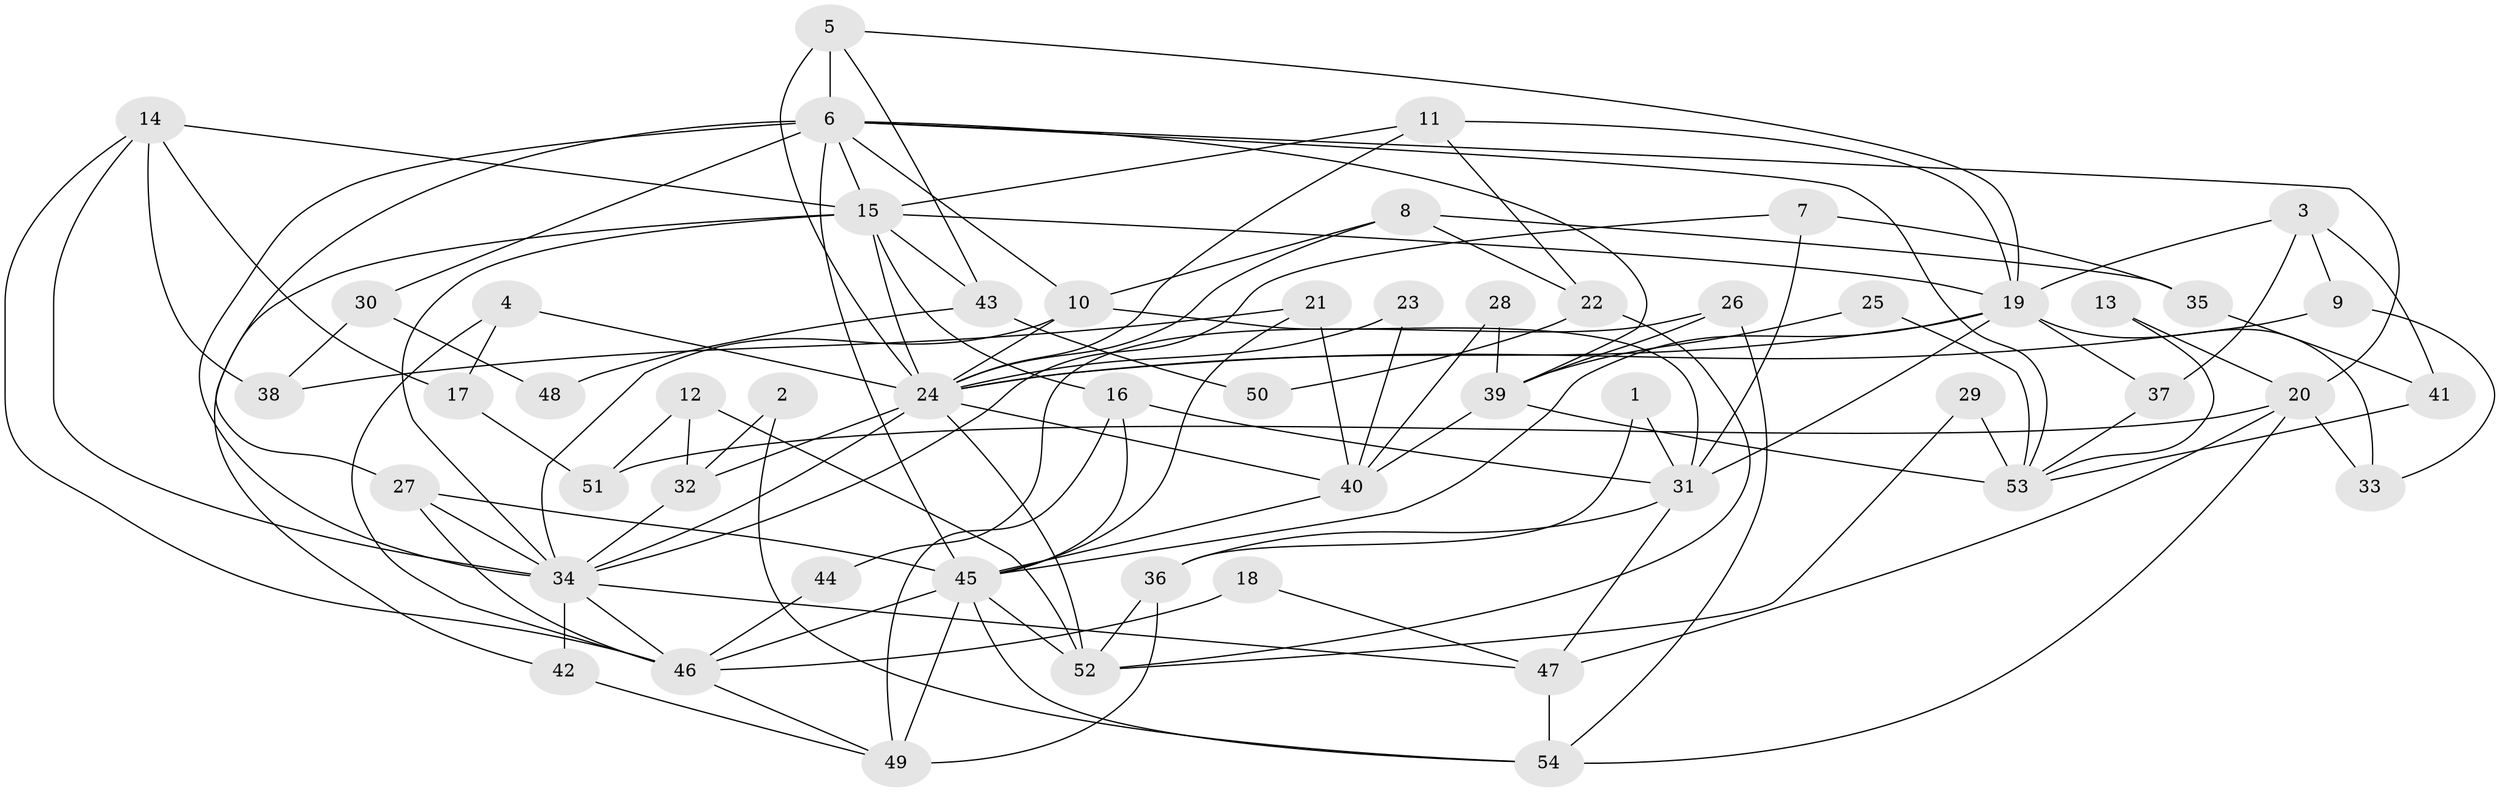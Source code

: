 // original degree distribution, {2: 0.14473684210526316, 4: 0.18421052631578946, 3: 0.32894736842105265, 6: 0.14473684210526316, 5: 0.15789473684210525, 11: 0.013157894736842105, 7: 0.02631578947368421}
// Generated by graph-tools (version 1.1) at 2025/50/03/04/25 22:50:53]
// undirected, 54 vertices, 120 edges
graph export_dot {
  node [color=gray90,style=filled];
  1;
  2;
  3;
  4;
  5;
  6;
  7;
  8;
  9;
  10;
  11;
  12;
  13;
  14;
  15;
  16;
  17;
  18;
  19;
  20;
  21;
  22;
  23;
  24;
  25;
  26;
  27;
  28;
  29;
  30;
  31;
  32;
  33;
  34;
  35;
  36;
  37;
  38;
  39;
  40;
  41;
  42;
  43;
  44;
  45;
  46;
  47;
  48;
  49;
  50;
  51;
  52;
  53;
  54;
  1 -- 31 [weight=1.0];
  1 -- 36 [weight=1.0];
  2 -- 32 [weight=1.0];
  2 -- 54 [weight=1.0];
  3 -- 9 [weight=1.0];
  3 -- 19 [weight=1.0];
  3 -- 37 [weight=1.0];
  3 -- 41 [weight=1.0];
  4 -- 17 [weight=1.0];
  4 -- 24 [weight=1.0];
  4 -- 46 [weight=1.0];
  5 -- 6 [weight=2.0];
  5 -- 19 [weight=1.0];
  5 -- 24 [weight=1.0];
  5 -- 43 [weight=1.0];
  6 -- 10 [weight=1.0];
  6 -- 15 [weight=2.0];
  6 -- 20 [weight=1.0];
  6 -- 27 [weight=1.0];
  6 -- 30 [weight=1.0];
  6 -- 34 [weight=1.0];
  6 -- 39 [weight=1.0];
  6 -- 45 [weight=4.0];
  6 -- 53 [weight=1.0];
  7 -- 31 [weight=1.0];
  7 -- 34 [weight=1.0];
  7 -- 35 [weight=1.0];
  8 -- 10 [weight=1.0];
  8 -- 22 [weight=1.0];
  8 -- 24 [weight=1.0];
  8 -- 35 [weight=1.0];
  9 -- 24 [weight=1.0];
  9 -- 33 [weight=1.0];
  10 -- 24 [weight=1.0];
  10 -- 31 [weight=1.0];
  10 -- 34 [weight=1.0];
  11 -- 15 [weight=1.0];
  11 -- 19 [weight=1.0];
  11 -- 22 [weight=1.0];
  11 -- 24 [weight=1.0];
  12 -- 32 [weight=1.0];
  12 -- 51 [weight=1.0];
  12 -- 52 [weight=1.0];
  13 -- 20 [weight=1.0];
  13 -- 53 [weight=1.0];
  14 -- 15 [weight=1.0];
  14 -- 17 [weight=1.0];
  14 -- 34 [weight=1.0];
  14 -- 38 [weight=1.0];
  14 -- 46 [weight=1.0];
  15 -- 16 [weight=1.0];
  15 -- 19 [weight=1.0];
  15 -- 24 [weight=2.0];
  15 -- 34 [weight=1.0];
  15 -- 42 [weight=1.0];
  15 -- 43 [weight=1.0];
  16 -- 31 [weight=1.0];
  16 -- 45 [weight=4.0];
  16 -- 49 [weight=1.0];
  17 -- 51 [weight=1.0];
  18 -- 46 [weight=2.0];
  18 -- 47 [weight=1.0];
  19 -- 24 [weight=1.0];
  19 -- 31 [weight=1.0];
  19 -- 33 [weight=1.0];
  19 -- 37 [weight=1.0];
  19 -- 45 [weight=1.0];
  20 -- 33 [weight=1.0];
  20 -- 47 [weight=1.0];
  20 -- 51 [weight=1.0];
  20 -- 54 [weight=1.0];
  21 -- 38 [weight=1.0];
  21 -- 40 [weight=1.0];
  21 -- 45 [weight=1.0];
  22 -- 50 [weight=1.0];
  22 -- 52 [weight=1.0];
  23 -- 24 [weight=1.0];
  23 -- 40 [weight=1.0];
  24 -- 32 [weight=1.0];
  24 -- 34 [weight=1.0];
  24 -- 40 [weight=1.0];
  24 -- 52 [weight=1.0];
  25 -- 39 [weight=1.0];
  25 -- 53 [weight=1.0];
  26 -- 39 [weight=1.0];
  26 -- 44 [weight=1.0];
  26 -- 54 [weight=1.0];
  27 -- 34 [weight=1.0];
  27 -- 45 [weight=1.0];
  27 -- 46 [weight=1.0];
  28 -- 39 [weight=1.0];
  28 -- 40 [weight=1.0];
  29 -- 52 [weight=1.0];
  29 -- 53 [weight=1.0];
  30 -- 38 [weight=1.0];
  30 -- 48 [weight=1.0];
  31 -- 36 [weight=1.0];
  31 -- 47 [weight=1.0];
  32 -- 34 [weight=1.0];
  34 -- 42 [weight=1.0];
  34 -- 46 [weight=1.0];
  34 -- 47 [weight=1.0];
  35 -- 41 [weight=1.0];
  36 -- 49 [weight=1.0];
  36 -- 52 [weight=1.0];
  37 -- 53 [weight=1.0];
  39 -- 40 [weight=1.0];
  39 -- 53 [weight=1.0];
  40 -- 45 [weight=1.0];
  41 -- 53 [weight=1.0];
  42 -- 49 [weight=1.0];
  43 -- 48 [weight=1.0];
  43 -- 50 [weight=1.0];
  44 -- 46 [weight=1.0];
  45 -- 46 [weight=1.0];
  45 -- 49 [weight=1.0];
  45 -- 52 [weight=1.0];
  45 -- 54 [weight=1.0];
  46 -- 49 [weight=1.0];
  47 -- 54 [weight=1.0];
}
